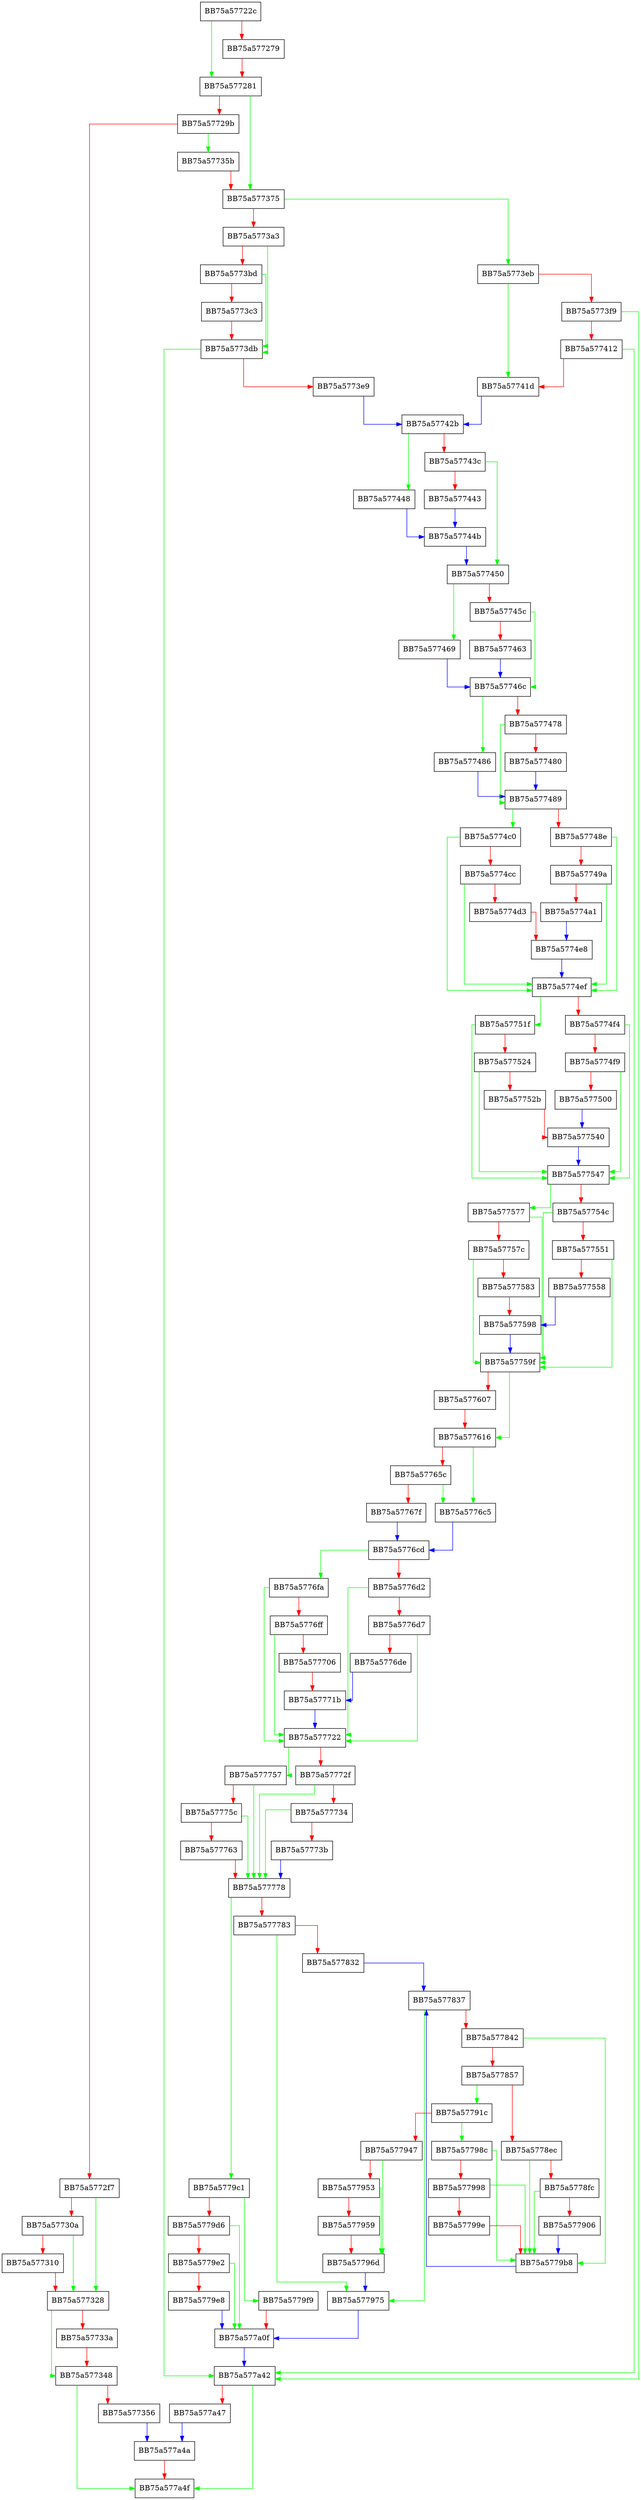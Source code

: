 digraph ProcessPUADetection {
  node [shape="box"];
  graph [splines=ortho];
  BB75a57722c -> BB75a577281 [color="green"];
  BB75a57722c -> BB75a577279 [color="red"];
  BB75a577279 -> BB75a577281 [color="red"];
  BB75a577281 -> BB75a577375 [color="green"];
  BB75a577281 -> BB75a57729b [color="red"];
  BB75a57729b -> BB75a57735b [color="green"];
  BB75a57729b -> BB75a5772f7 [color="red"];
  BB75a5772f7 -> BB75a577328 [color="green"];
  BB75a5772f7 -> BB75a57730a [color="red"];
  BB75a57730a -> BB75a577328 [color="green"];
  BB75a57730a -> BB75a577310 [color="red"];
  BB75a577310 -> BB75a577328 [color="red"];
  BB75a577328 -> BB75a577348 [color="green"];
  BB75a577328 -> BB75a57733a [color="red"];
  BB75a57733a -> BB75a577348 [color="red"];
  BB75a577348 -> BB75a577a4f [color="green"];
  BB75a577348 -> BB75a577356 [color="red"];
  BB75a577356 -> BB75a577a4a [color="blue"];
  BB75a57735b -> BB75a577375 [color="red"];
  BB75a577375 -> BB75a5773eb [color="green"];
  BB75a577375 -> BB75a5773a3 [color="red"];
  BB75a5773a3 -> BB75a5773db [color="green"];
  BB75a5773a3 -> BB75a5773bd [color="red"];
  BB75a5773bd -> BB75a5773db [color="green"];
  BB75a5773bd -> BB75a5773c3 [color="red"];
  BB75a5773c3 -> BB75a5773db [color="red"];
  BB75a5773db -> BB75a577a42 [color="green"];
  BB75a5773db -> BB75a5773e9 [color="red"];
  BB75a5773e9 -> BB75a57742b [color="blue"];
  BB75a5773eb -> BB75a57741d [color="green"];
  BB75a5773eb -> BB75a5773f9 [color="red"];
  BB75a5773f9 -> BB75a577a42 [color="green"];
  BB75a5773f9 -> BB75a577412 [color="red"];
  BB75a577412 -> BB75a577a42 [color="green"];
  BB75a577412 -> BB75a57741d [color="red"];
  BB75a57741d -> BB75a57742b [color="blue"];
  BB75a57742b -> BB75a577448 [color="green"];
  BB75a57742b -> BB75a57743c [color="red"];
  BB75a57743c -> BB75a577450 [color="green"];
  BB75a57743c -> BB75a577443 [color="red"];
  BB75a577443 -> BB75a57744b [color="blue"];
  BB75a577448 -> BB75a57744b [color="blue"];
  BB75a57744b -> BB75a577450 [color="blue"];
  BB75a577450 -> BB75a577469 [color="green"];
  BB75a577450 -> BB75a57745c [color="red"];
  BB75a57745c -> BB75a57746c [color="green"];
  BB75a57745c -> BB75a577463 [color="red"];
  BB75a577463 -> BB75a57746c [color="blue"];
  BB75a577469 -> BB75a57746c [color="blue"];
  BB75a57746c -> BB75a577486 [color="green"];
  BB75a57746c -> BB75a577478 [color="red"];
  BB75a577478 -> BB75a577489 [color="green"];
  BB75a577478 -> BB75a577480 [color="red"];
  BB75a577480 -> BB75a577489 [color="blue"];
  BB75a577486 -> BB75a577489 [color="blue"];
  BB75a577489 -> BB75a5774c0 [color="green"];
  BB75a577489 -> BB75a57748e [color="red"];
  BB75a57748e -> BB75a5774ef [color="green"];
  BB75a57748e -> BB75a57749a [color="red"];
  BB75a57749a -> BB75a5774ef [color="green"];
  BB75a57749a -> BB75a5774a1 [color="red"];
  BB75a5774a1 -> BB75a5774e8 [color="blue"];
  BB75a5774c0 -> BB75a5774ef [color="green"];
  BB75a5774c0 -> BB75a5774cc [color="red"];
  BB75a5774cc -> BB75a5774ef [color="green"];
  BB75a5774cc -> BB75a5774d3 [color="red"];
  BB75a5774d3 -> BB75a5774e8 [color="red"];
  BB75a5774e8 -> BB75a5774ef [color="blue"];
  BB75a5774ef -> BB75a57751f [color="green"];
  BB75a5774ef -> BB75a5774f4 [color="red"];
  BB75a5774f4 -> BB75a577547 [color="green"];
  BB75a5774f4 -> BB75a5774f9 [color="red"];
  BB75a5774f9 -> BB75a577547 [color="green"];
  BB75a5774f9 -> BB75a577500 [color="red"];
  BB75a577500 -> BB75a577540 [color="blue"];
  BB75a57751f -> BB75a577547 [color="green"];
  BB75a57751f -> BB75a577524 [color="red"];
  BB75a577524 -> BB75a577547 [color="green"];
  BB75a577524 -> BB75a57752b [color="red"];
  BB75a57752b -> BB75a577540 [color="red"];
  BB75a577540 -> BB75a577547 [color="blue"];
  BB75a577547 -> BB75a577577 [color="green"];
  BB75a577547 -> BB75a57754c [color="red"];
  BB75a57754c -> BB75a57759f [color="green"];
  BB75a57754c -> BB75a577551 [color="red"];
  BB75a577551 -> BB75a57759f [color="green"];
  BB75a577551 -> BB75a577558 [color="red"];
  BB75a577558 -> BB75a577598 [color="blue"];
  BB75a577577 -> BB75a57759f [color="green"];
  BB75a577577 -> BB75a57757c [color="red"];
  BB75a57757c -> BB75a57759f [color="green"];
  BB75a57757c -> BB75a577583 [color="red"];
  BB75a577583 -> BB75a577598 [color="red"];
  BB75a577598 -> BB75a57759f [color="blue"];
  BB75a57759f -> BB75a577616 [color="green"];
  BB75a57759f -> BB75a577607 [color="red"];
  BB75a577607 -> BB75a577616 [color="red"];
  BB75a577616 -> BB75a5776c5 [color="green"];
  BB75a577616 -> BB75a57765c [color="red"];
  BB75a57765c -> BB75a5776c5 [color="green"];
  BB75a57765c -> BB75a57767f [color="red"];
  BB75a57767f -> BB75a5776cd [color="blue"];
  BB75a5776c5 -> BB75a5776cd [color="blue"];
  BB75a5776cd -> BB75a5776fa [color="green"];
  BB75a5776cd -> BB75a5776d2 [color="red"];
  BB75a5776d2 -> BB75a577722 [color="green"];
  BB75a5776d2 -> BB75a5776d7 [color="red"];
  BB75a5776d7 -> BB75a577722 [color="green"];
  BB75a5776d7 -> BB75a5776de [color="red"];
  BB75a5776de -> BB75a57771b [color="blue"];
  BB75a5776fa -> BB75a577722 [color="green"];
  BB75a5776fa -> BB75a5776ff [color="red"];
  BB75a5776ff -> BB75a577722 [color="green"];
  BB75a5776ff -> BB75a577706 [color="red"];
  BB75a577706 -> BB75a57771b [color="red"];
  BB75a57771b -> BB75a577722 [color="blue"];
  BB75a577722 -> BB75a577757 [color="green"];
  BB75a577722 -> BB75a57772f [color="red"];
  BB75a57772f -> BB75a577778 [color="green"];
  BB75a57772f -> BB75a577734 [color="red"];
  BB75a577734 -> BB75a577778 [color="green"];
  BB75a577734 -> BB75a57773b [color="red"];
  BB75a57773b -> BB75a577778 [color="blue"];
  BB75a577757 -> BB75a577778 [color="green"];
  BB75a577757 -> BB75a57775c [color="red"];
  BB75a57775c -> BB75a577778 [color="green"];
  BB75a57775c -> BB75a577763 [color="red"];
  BB75a577763 -> BB75a577778 [color="red"];
  BB75a577778 -> BB75a5779c1 [color="green"];
  BB75a577778 -> BB75a577783 [color="red"];
  BB75a577783 -> BB75a577975 [color="green"];
  BB75a577783 -> BB75a577832 [color="red"];
  BB75a577832 -> BB75a577837 [color="blue"];
  BB75a577837 -> BB75a577975 [color="green"];
  BB75a577837 -> BB75a577842 [color="red"];
  BB75a577842 -> BB75a5779b8 [color="green"];
  BB75a577842 -> BB75a577857 [color="red"];
  BB75a577857 -> BB75a57791c [color="green"];
  BB75a577857 -> BB75a5778ec [color="red"];
  BB75a5778ec -> BB75a5779b8 [color="green"];
  BB75a5778ec -> BB75a5778fc [color="red"];
  BB75a5778fc -> BB75a5779b8 [color="green"];
  BB75a5778fc -> BB75a577906 [color="red"];
  BB75a577906 -> BB75a5779b8 [color="blue"];
  BB75a57791c -> BB75a57798c [color="green"];
  BB75a57791c -> BB75a577947 [color="red"];
  BB75a577947 -> BB75a57796d [color="green"];
  BB75a577947 -> BB75a577953 [color="red"];
  BB75a577953 -> BB75a57796d [color="green"];
  BB75a577953 -> BB75a577959 [color="red"];
  BB75a577959 -> BB75a57796d [color="red"];
  BB75a57796d -> BB75a577975 [color="blue"];
  BB75a577975 -> BB75a577a0f [color="blue"];
  BB75a57798c -> BB75a5779b8 [color="green"];
  BB75a57798c -> BB75a577998 [color="red"];
  BB75a577998 -> BB75a5779b8 [color="green"];
  BB75a577998 -> BB75a57799e [color="red"];
  BB75a57799e -> BB75a5779b8 [color="red"];
  BB75a5779b8 -> BB75a577837 [color="blue"];
  BB75a5779c1 -> BB75a5779f9 [color="green"];
  BB75a5779c1 -> BB75a5779d6 [color="red"];
  BB75a5779d6 -> BB75a577a0f [color="green"];
  BB75a5779d6 -> BB75a5779e2 [color="red"];
  BB75a5779e2 -> BB75a577a0f [color="green"];
  BB75a5779e2 -> BB75a5779e8 [color="red"];
  BB75a5779e8 -> BB75a577a0f [color="blue"];
  BB75a5779f9 -> BB75a577a0f [color="red"];
  BB75a577a0f -> BB75a577a42 [color="blue"];
  BB75a577a42 -> BB75a577a4f [color="green"];
  BB75a577a42 -> BB75a577a47 [color="red"];
  BB75a577a47 -> BB75a577a4a [color="blue"];
  BB75a577a4a -> BB75a577a4f [color="red"];
}